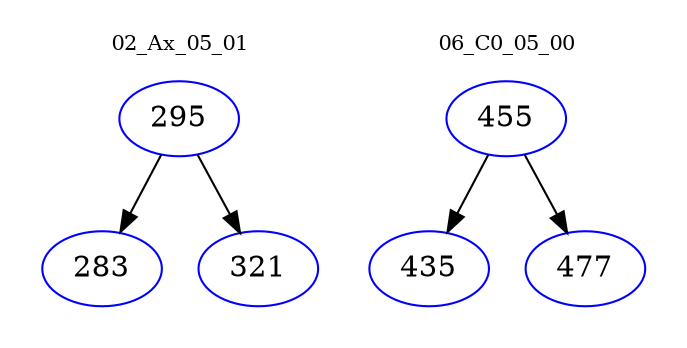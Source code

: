 digraph{
subgraph cluster_0 {
color = white
label = "02_Ax_05_01";
fontsize=10;
T0_295 [label="295", color="blue"]
T0_295 -> T0_283 [color="black"]
T0_283 [label="283", color="blue"]
T0_295 -> T0_321 [color="black"]
T0_321 [label="321", color="blue"]
}
subgraph cluster_1 {
color = white
label = "06_C0_05_00";
fontsize=10;
T1_455 [label="455", color="blue"]
T1_455 -> T1_435 [color="black"]
T1_435 [label="435", color="blue"]
T1_455 -> T1_477 [color="black"]
T1_477 [label="477", color="blue"]
}
}
